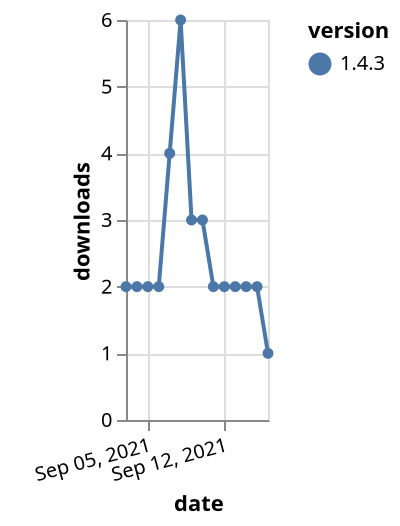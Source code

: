 {"$schema": "https://vega.github.io/schema/vega-lite/v5.json", "description": "A simple bar chart with embedded data.", "data": {"values": [{"date": "2021-09-03", "total": 4271, "delta": 2, "version": "1.4.3"}, {"date": "2021-09-04", "total": 4273, "delta": 2, "version": "1.4.3"}, {"date": "2021-09-05", "total": 4275, "delta": 2, "version": "1.4.3"}, {"date": "2021-09-06", "total": 4277, "delta": 2, "version": "1.4.3"}, {"date": "2021-09-07", "total": 4281, "delta": 4, "version": "1.4.3"}, {"date": "2021-09-08", "total": 4287, "delta": 6, "version": "1.4.3"}, {"date": "2021-09-09", "total": 4290, "delta": 3, "version": "1.4.3"}, {"date": "2021-09-10", "total": 4293, "delta": 3, "version": "1.4.3"}, {"date": "2021-09-11", "total": 4295, "delta": 2, "version": "1.4.3"}, {"date": "2021-09-12", "total": 4297, "delta": 2, "version": "1.4.3"}, {"date": "2021-09-13", "total": 4299, "delta": 2, "version": "1.4.3"}, {"date": "2021-09-14", "total": 4301, "delta": 2, "version": "1.4.3"}, {"date": "2021-09-15", "total": 4303, "delta": 2, "version": "1.4.3"}, {"date": "2021-09-16", "total": 4304, "delta": 1, "version": "1.4.3"}]}, "width": "container", "mark": {"type": "line", "point": {"filled": true}}, "encoding": {"x": {"field": "date", "type": "temporal", "timeUnit": "yearmonthdate", "title": "date", "axis": {"labelAngle": -15}}, "y": {"field": "delta", "type": "quantitative", "title": "downloads"}, "color": {"field": "version", "type": "nominal"}, "tooltip": {"field": "delta"}}}